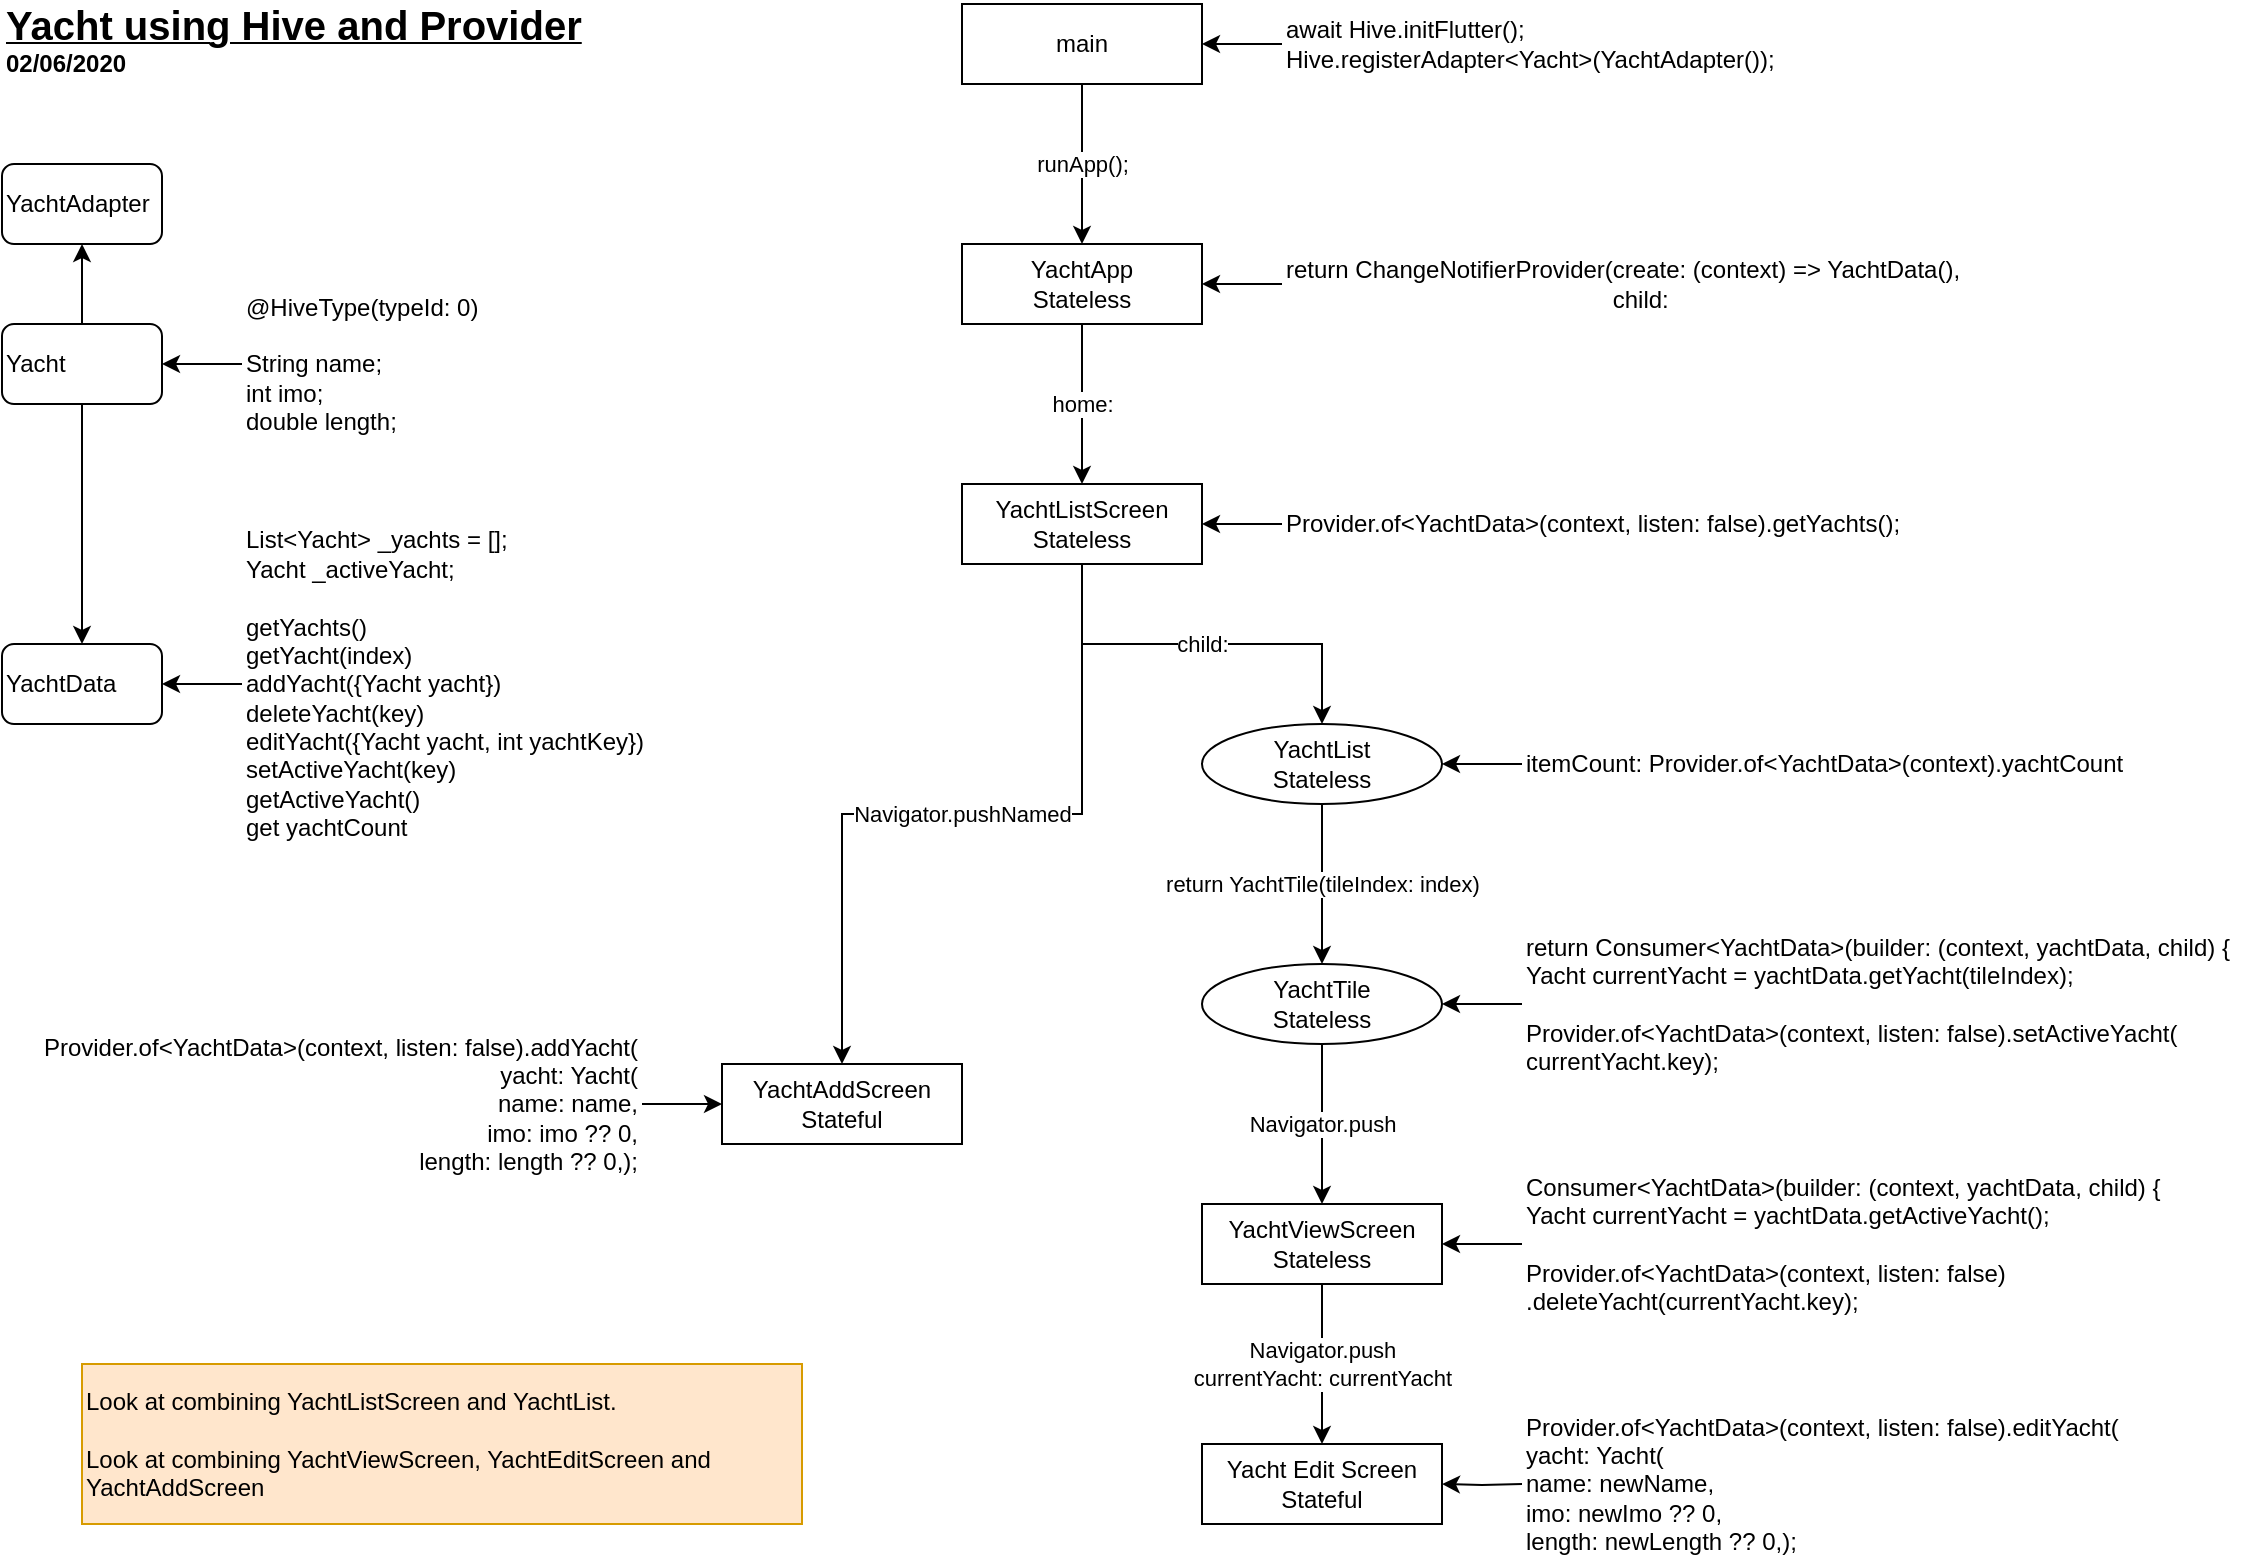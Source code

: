 <mxfile version="13.0.3" type="device"><diagram id="QjDxWj1p4ycmOXx-06eH" name="Page-1"><mxGraphModel dx="1024" dy="601" grid="1" gridSize="10" guides="1" tooltips="1" connect="1" arrows="1" fold="1" page="1" pageScale="1" pageWidth="1169" pageHeight="827" math="0" shadow="0"><root><mxCell id="0"/><mxCell id="1" parent="0"/><mxCell id="2aIPI4O4pbTlwUfHDbzt-3" value="home:" style="edgeStyle=orthogonalEdgeStyle;rounded=0;orthogonalLoop=1;jettySize=auto;html=1;" parent="1" source="2aIPI4O4pbTlwUfHDbzt-1" target="2aIPI4O4pbTlwUfHDbzt-2" edge="1"><mxGeometry relative="1" as="geometry"/></mxCell><mxCell id="2aIPI4O4pbTlwUfHDbzt-1" value="YachtApp&lt;br&gt;Stateless" style="rounded=0;whiteSpace=wrap;html=1;" parent="1" vertex="1"><mxGeometry x="520" y="160" width="120" height="40" as="geometry"/></mxCell><mxCell id="2aIPI4O4pbTlwUfHDbzt-5" value="Navigator.pushNamed" style="edgeStyle=orthogonalEdgeStyle;rounded=0;orthogonalLoop=1;jettySize=auto;html=1;" parent="1" source="2aIPI4O4pbTlwUfHDbzt-2" target="2aIPI4O4pbTlwUfHDbzt-4" edge="1"><mxGeometry relative="1" as="geometry"/></mxCell><mxCell id="2aIPI4O4pbTlwUfHDbzt-9" value="child:" style="edgeStyle=orthogonalEdgeStyle;rounded=0;orthogonalLoop=1;jettySize=auto;html=1;exitX=0.5;exitY=1;exitDx=0;exitDy=0;" parent="1" source="2aIPI4O4pbTlwUfHDbzt-2" target="2aIPI4O4pbTlwUfHDbzt-7" edge="1"><mxGeometry relative="1" as="geometry"/></mxCell><mxCell id="2aIPI4O4pbTlwUfHDbzt-2" value="YachtListScreen&lt;br&gt;Stateless" style="rounded=0;whiteSpace=wrap;html=1;" parent="1" vertex="1"><mxGeometry x="520" y="280" width="120" height="40" as="geometry"/></mxCell><mxCell id="2aIPI4O4pbTlwUfHDbzt-4" value="YachtAddScreen&lt;br&gt;Stateful" style="rounded=0;whiteSpace=wrap;html=1;" parent="1" vertex="1"><mxGeometry x="400" y="570" width="120" height="40" as="geometry"/></mxCell><mxCell id="2aIPI4O4pbTlwUfHDbzt-11" value="return YachtTile(tileIndex: index)" style="edgeStyle=orthogonalEdgeStyle;rounded=0;orthogonalLoop=1;jettySize=auto;html=1;" parent="1" edge="1"><mxGeometry relative="1" as="geometry"><mxPoint x="700" y="440" as="sourcePoint"/><mxPoint x="700" y="520" as="targetPoint"/></mxGeometry></mxCell><mxCell id="2aIPI4O4pbTlwUfHDbzt-7" value="YachtList&lt;br&gt;Stateless" style="ellipse;whiteSpace=wrap;html=1;rounded=0;" parent="1" vertex="1"><mxGeometry x="640" y="400" width="120" height="40" as="geometry"/></mxCell><mxCell id="2aIPI4O4pbTlwUfHDbzt-13" value="Navigator.push" style="edgeStyle=orthogonalEdgeStyle;rounded=0;orthogonalLoop=1;jettySize=auto;html=1;exitX=0.5;exitY=1;exitDx=0;exitDy=0;" parent="1" source="2aIPI4O4pbTlwUfHDbzt-10" target="2aIPI4O4pbTlwUfHDbzt-12" edge="1"><mxGeometry relative="1" as="geometry"/></mxCell><mxCell id="2aIPI4O4pbTlwUfHDbzt-10" value="YachtTile&lt;br&gt;Stateless" style="ellipse;whiteSpace=wrap;html=1;rounded=0;" parent="1" vertex="1"><mxGeometry x="640" y="520" width="120" height="40" as="geometry"/></mxCell><mxCell id="2aIPI4O4pbTlwUfHDbzt-15" value="Navigator.push&lt;br&gt;currentYacht: currentYacht" style="edgeStyle=orthogonalEdgeStyle;rounded=0;orthogonalLoop=1;jettySize=auto;html=1;" parent="1" source="2aIPI4O4pbTlwUfHDbzt-12" target="2aIPI4O4pbTlwUfHDbzt-14" edge="1"><mxGeometry relative="1" as="geometry"/></mxCell><mxCell id="2aIPI4O4pbTlwUfHDbzt-12" value="YachtViewScreen&lt;br&gt;Stateless" style="rounded=0;whiteSpace=wrap;html=1;" parent="1" vertex="1"><mxGeometry x="640" y="640" width="120" height="40" as="geometry"/></mxCell><mxCell id="2aIPI4O4pbTlwUfHDbzt-14" value="Yacht Edit Screen&lt;br&gt;Stateful" style="rounded=0;whiteSpace=wrap;html=1;" parent="1" vertex="1"><mxGeometry x="640" y="760" width="120" height="40" as="geometry"/></mxCell><mxCell id="2aIPI4O4pbTlwUfHDbzt-19" value="runApp();" style="edgeStyle=orthogonalEdgeStyle;rounded=0;orthogonalLoop=1;jettySize=auto;html=1;exitX=0.5;exitY=1;exitDx=0;exitDy=0;" parent="1" source="2aIPI4O4pbTlwUfHDbzt-16" target="2aIPI4O4pbTlwUfHDbzt-1" edge="1"><mxGeometry relative="1" as="geometry"/></mxCell><mxCell id="2aIPI4O4pbTlwUfHDbzt-16" value="main" style="rounded=0;whiteSpace=wrap;html=1;" parent="1" vertex="1"><mxGeometry x="520" y="40" width="120" height="40" as="geometry"/></mxCell><mxCell id="2aIPI4O4pbTlwUfHDbzt-18" style="edgeStyle=orthogonalEdgeStyle;rounded=0;orthogonalLoop=1;jettySize=auto;html=1;" parent="1" source="2aIPI4O4pbTlwUfHDbzt-17" target="2aIPI4O4pbTlwUfHDbzt-16" edge="1"><mxGeometry relative="1" as="geometry"/></mxCell><mxCell id="2aIPI4O4pbTlwUfHDbzt-17" value="await Hive.initFlutter();&lt;br&gt;Hive.registerAdapter&amp;lt;Yacht&amp;gt;(YachtAdapter());" style="text;html=1;strokeColor=none;fillColor=none;align=left;verticalAlign=middle;whiteSpace=wrap;rounded=0;" parent="1" vertex="1"><mxGeometry x="680" y="40" width="280" height="40" as="geometry"/></mxCell><mxCell id="2aIPI4O4pbTlwUfHDbzt-21" style="edgeStyle=orthogonalEdgeStyle;rounded=0;orthogonalLoop=1;jettySize=auto;html=1;entryX=1;entryY=0.5;entryDx=0;entryDy=0;" parent="1" source="2aIPI4O4pbTlwUfHDbzt-20" target="2aIPI4O4pbTlwUfHDbzt-1" edge="1"><mxGeometry relative="1" as="geometry"/></mxCell><mxCell id="2aIPI4O4pbTlwUfHDbzt-20" value="return ChangeNotifierProvider(create: (context) =&amp;gt; YachtData(),&lt;br&gt;&amp;nbsp; &amp;nbsp; &amp;nbsp; &amp;nbsp; &amp;nbsp; &amp;nbsp; &amp;nbsp; &amp;nbsp; &amp;nbsp; &amp;nbsp; &amp;nbsp; &amp;nbsp; &amp;nbsp; &amp;nbsp; &amp;nbsp; &amp;nbsp; &amp;nbsp; &amp;nbsp; &amp;nbsp; &amp;nbsp; &amp;nbsp; &amp;nbsp; &amp;nbsp; &amp;nbsp; &amp;nbsp;child:" style="text;html=1;strokeColor=none;fillColor=none;align=left;verticalAlign=middle;whiteSpace=wrap;rounded=0;" parent="1" vertex="1"><mxGeometry x="680" y="160" width="360" height="40" as="geometry"/></mxCell><mxCell id="2aIPI4O4pbTlwUfHDbzt-33" style="edgeStyle=orthogonalEdgeStyle;rounded=0;orthogonalLoop=1;jettySize=auto;html=1;exitX=0.5;exitY=1;exitDx=0;exitDy=0;entryX=0.5;entryY=0;entryDx=0;entryDy=0;" parent="1" source="2aIPI4O4pbTlwUfHDbzt-24" target="2aIPI4O4pbTlwUfHDbzt-28" edge="1"><mxGeometry relative="1" as="geometry"/></mxCell><mxCell id="2aIPI4O4pbTlwUfHDbzt-34" style="edgeStyle=orthogonalEdgeStyle;rounded=0;orthogonalLoop=1;jettySize=auto;html=1;exitX=0.5;exitY=0;exitDx=0;exitDy=0;entryX=0.5;entryY=1;entryDx=0;entryDy=0;" parent="1" source="2aIPI4O4pbTlwUfHDbzt-24" target="2aIPI4O4pbTlwUfHDbzt-27" edge="1"><mxGeometry relative="1" as="geometry"/></mxCell><mxCell id="2aIPI4O4pbTlwUfHDbzt-24" value="Yacht" style="rounded=1;whiteSpace=wrap;html=1;align=left;" parent="1" vertex="1"><mxGeometry x="40" y="200" width="80" height="40" as="geometry"/></mxCell><mxCell id="2aIPI4O4pbTlwUfHDbzt-26" style="edgeStyle=orthogonalEdgeStyle;rounded=0;orthogonalLoop=1;jettySize=auto;html=1;exitX=0;exitY=0.5;exitDx=0;exitDy=0;entryX=1;entryY=0.5;entryDx=0;entryDy=0;" parent="1" source="2aIPI4O4pbTlwUfHDbzt-25" target="2aIPI4O4pbTlwUfHDbzt-24" edge="1"><mxGeometry relative="1" as="geometry"/></mxCell><mxCell id="2aIPI4O4pbTlwUfHDbzt-25" value="@HiveType(typeId: 0)&lt;br&gt;&lt;br&gt;String name;&lt;br&gt;int imo;&lt;br&gt;double length;" style="text;html=1;strokeColor=none;fillColor=none;align=left;verticalAlign=middle;whiteSpace=wrap;rounded=0;" parent="1" vertex="1"><mxGeometry x="160" y="180" width="120" height="80" as="geometry"/></mxCell><mxCell id="2aIPI4O4pbTlwUfHDbzt-27" value="YachtAdapter" style="rounded=1;whiteSpace=wrap;html=1;align=left;" parent="1" vertex="1"><mxGeometry x="40" y="120" width="80" height="40" as="geometry"/></mxCell><mxCell id="2aIPI4O4pbTlwUfHDbzt-28" value="YachtData" style="rounded=1;whiteSpace=wrap;html=1;align=left;" parent="1" vertex="1"><mxGeometry x="40" y="360" width="80" height="40" as="geometry"/></mxCell><mxCell id="2aIPI4O4pbTlwUfHDbzt-31" style="edgeStyle=orthogonalEdgeStyle;rounded=0;orthogonalLoop=1;jettySize=auto;html=1;exitX=0;exitY=0.5;exitDx=0;exitDy=0;entryX=1;entryY=0.5;entryDx=0;entryDy=0;" parent="1" source="2aIPI4O4pbTlwUfHDbzt-30" target="2aIPI4O4pbTlwUfHDbzt-28" edge="1"><mxGeometry relative="1" as="geometry"/></mxCell><mxCell id="2aIPI4O4pbTlwUfHDbzt-30" value="List&amp;lt;Yacht&amp;gt; _yachts = [];&lt;br&gt;Yacht _activeYacht;&lt;br&gt;&lt;br&gt;getYachts()&lt;br&gt;getYacht(index)&lt;br&gt;addYacht({Yacht yacht})&lt;br&gt;deleteYacht(key)&lt;br&gt;editYacht({Yacht yacht, int yachtKey})&lt;br&gt;setActiveYacht(key)&lt;br&gt;getActiveYacht()&lt;br&gt;get yachtCount" style="text;html=1;strokeColor=none;fillColor=none;align=left;verticalAlign=middle;whiteSpace=wrap;rounded=0;" parent="1" vertex="1"><mxGeometry x="160" y="300" width="220" height="160" as="geometry"/></mxCell><mxCell id="2aIPI4O4pbTlwUfHDbzt-36" style="edgeStyle=orthogonalEdgeStyle;rounded=0;orthogonalLoop=1;jettySize=auto;html=1;exitX=0;exitY=0.5;exitDx=0;exitDy=0;entryX=1;entryY=0.5;entryDx=0;entryDy=0;" parent="1" source="2aIPI4O4pbTlwUfHDbzt-35" target="2aIPI4O4pbTlwUfHDbzt-2" edge="1"><mxGeometry relative="1" as="geometry"/></mxCell><mxCell id="2aIPI4O4pbTlwUfHDbzt-35" value="Provider.of&amp;lt;YachtData&amp;gt;(context, listen: false).getYachts();" style="text;html=1;strokeColor=none;fillColor=none;align=left;verticalAlign=middle;whiteSpace=wrap;rounded=0;" parent="1" vertex="1"><mxGeometry x="680" y="280" width="320" height="40" as="geometry"/></mxCell><mxCell id="oqu21K9HvckqQ3lHWmTF-1" value="" style="edgeStyle=orthogonalEdgeStyle;rounded=0;orthogonalLoop=1;jettySize=auto;html=1;" edge="1" parent="1" source="2aIPI4O4pbTlwUfHDbzt-37" target="2aIPI4O4pbTlwUfHDbzt-4"><mxGeometry relative="1" as="geometry"/></mxCell><mxCell id="2aIPI4O4pbTlwUfHDbzt-37" value="Provider.of&amp;lt;YachtData&amp;gt;(context, listen: false).addYacht(&lt;br&gt;yacht: Yacht(&lt;br&gt;name: name,&lt;br&gt;imo: imo ?? 0,&lt;br&gt;length: length ?? 0,);" style="text;html=1;strokeColor=none;fillColor=none;align=right;verticalAlign=middle;whiteSpace=wrap;rounded=0;" parent="1" vertex="1"><mxGeometry x="40" y="570" width="320" height="40" as="geometry"/></mxCell><mxCell id="2aIPI4O4pbTlwUfHDbzt-40" style="edgeStyle=orthogonalEdgeStyle;rounded=0;orthogonalLoop=1;jettySize=auto;html=1;exitX=0;exitY=0.5;exitDx=0;exitDy=0;entryX=1;entryY=0.5;entryDx=0;entryDy=0;" parent="1" source="2aIPI4O4pbTlwUfHDbzt-39" target="2aIPI4O4pbTlwUfHDbzt-12" edge="1"><mxGeometry relative="1" as="geometry"/></mxCell><mxCell id="2aIPI4O4pbTlwUfHDbzt-39" value="Consumer&amp;lt;YachtData&amp;gt;(builder: (context, yachtData, child) {&lt;br&gt;Yacht currentYacht = yachtData.getActiveYacht();&lt;br&gt;&lt;br&gt;Provider.of&amp;lt;YachtData&amp;gt;(context, listen: false)&lt;br&gt;.deleteYacht(currentYacht.key);" style="text;html=1;strokeColor=none;fillColor=none;align=left;verticalAlign=middle;whiteSpace=wrap;rounded=0;" parent="1" vertex="1"><mxGeometry x="800" y="620" width="360" height="80" as="geometry"/></mxCell><mxCell id="2aIPI4O4pbTlwUfHDbzt-42" style="edgeStyle=orthogonalEdgeStyle;rounded=0;orthogonalLoop=1;jettySize=auto;html=1;exitX=0;exitY=0.5;exitDx=0;exitDy=0;entryX=1;entryY=0.5;entryDx=0;entryDy=0;" parent="1" target="2aIPI4O4pbTlwUfHDbzt-14" edge="1"><mxGeometry relative="1" as="geometry"><mxPoint x="800" y="780" as="sourcePoint"/></mxGeometry></mxCell><mxCell id="2aIPI4O4pbTlwUfHDbzt-43" value="Provider.of&amp;lt;YachtData&amp;gt;(context, listen: false).editYacht(&lt;br&gt;yacht: Yacht(&lt;br&gt;name: newName,&lt;br&gt;imo: newImo ?? 0,&lt;br&gt;length: newLength ?? 0,);" style="text;html=1;strokeColor=none;fillColor=none;align=left;verticalAlign=middle;whiteSpace=wrap;rounded=0;" parent="1" vertex="1"><mxGeometry x="800" y="740" width="320" height="80" as="geometry"/></mxCell><mxCell id="2aIPI4O4pbTlwUfHDbzt-45" style="edgeStyle=orthogonalEdgeStyle;rounded=0;orthogonalLoop=1;jettySize=auto;html=1;exitX=0;exitY=0.5;exitDx=0;exitDy=0;" parent="1" source="2aIPI4O4pbTlwUfHDbzt-44" target="2aIPI4O4pbTlwUfHDbzt-10" edge="1"><mxGeometry relative="1" as="geometry"/></mxCell><mxCell id="2aIPI4O4pbTlwUfHDbzt-44" value="return Consumer&amp;lt;YachtData&amp;gt;(builder: (context, yachtData, child) {&lt;br&gt;Yacht currentYacht = yachtData.getYacht(tileIndex);&lt;br&gt;&lt;br&gt;Provider.of&amp;lt;YachtData&amp;gt;(context, listen: false).setActiveYacht(&lt;br&gt;currentYacht.key);" style="text;html=1;strokeColor=none;fillColor=none;align=left;verticalAlign=middle;whiteSpace=wrap;rounded=0;" parent="1" vertex="1"><mxGeometry x="800" y="500" width="360" height="80" as="geometry"/></mxCell><mxCell id="2aIPI4O4pbTlwUfHDbzt-49" style="edgeStyle=orthogonalEdgeStyle;rounded=0;orthogonalLoop=1;jettySize=auto;html=1;exitX=0;exitY=0.5;exitDx=0;exitDy=0;entryX=1;entryY=0.5;entryDx=0;entryDy=0;" parent="1" source="2aIPI4O4pbTlwUfHDbzt-48" target="2aIPI4O4pbTlwUfHDbzt-7" edge="1"><mxGeometry relative="1" as="geometry"><mxPoint x="780" y="420" as="targetPoint"/></mxGeometry></mxCell><mxCell id="2aIPI4O4pbTlwUfHDbzt-48" value="itemCount: Provider.of&amp;lt;YachtData&amp;gt;(context).yachtCount" style="text;html=1;strokeColor=none;fillColor=none;align=left;verticalAlign=middle;whiteSpace=wrap;rounded=0;" parent="1" vertex="1"><mxGeometry x="800" y="400" width="320" height="40" as="geometry"/></mxCell><mxCell id="oqu21K9HvckqQ3lHWmTF-3" value="Look at combining YachtListScreen and YachtList.&lt;br&gt;&lt;br&gt;Look at combining YachtViewScreen, YachtEditScreen and YachtAddScreen" style="text;html=1;strokeColor=#d79b00;fillColor=#ffe6cc;align=left;verticalAlign=middle;whiteSpace=wrap;rounded=0;" vertex="1" parent="1"><mxGeometry x="80" y="720" width="360" height="80" as="geometry"/></mxCell><mxCell id="oqu21K9HvckqQ3lHWmTF-6" value="&lt;b&gt;&lt;u&gt;&lt;font style=&quot;font-size: 20px&quot;&gt;Yacht using Hive and Provider&lt;/font&gt;&lt;/u&gt;&lt;/b&gt;" style="text;html=1;strokeColor=none;fillColor=none;align=left;verticalAlign=middle;whiteSpace=wrap;rounded=0;" vertex="1" parent="1"><mxGeometry x="40" y="40" width="310" height="20" as="geometry"/></mxCell><mxCell id="oqu21K9HvckqQ3lHWmTF-8" value="&lt;b&gt;02/06/2020&lt;/b&gt;" style="text;html=1;strokeColor=none;fillColor=none;align=left;verticalAlign=middle;whiteSpace=wrap;rounded=0;" vertex="1" parent="1"><mxGeometry x="40" y="60" width="70" height="20" as="geometry"/></mxCell></root></mxGraphModel></diagram></mxfile>